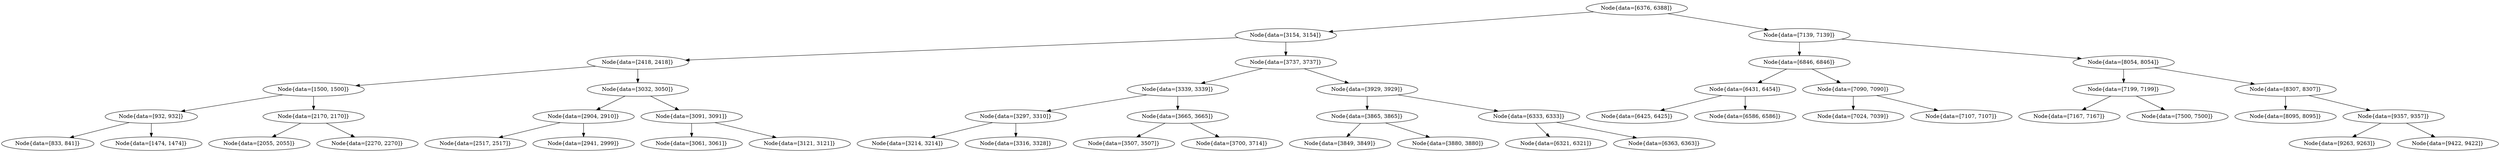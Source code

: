 digraph G{
1482087396 [label="Node{data=[6376, 6388]}"]
1482087396 -> 2115368148
2115368148 [label="Node{data=[3154, 3154]}"]
2115368148 -> 1510312933
1510312933 [label="Node{data=[2418, 2418]}"]
1510312933 -> 1320122626
1320122626 [label="Node{data=[1500, 1500]}"]
1320122626 -> 549982920
549982920 [label="Node{data=[932, 932]}"]
549982920 -> 1907028305
1907028305 [label="Node{data=[833, 841]}"]
549982920 -> 117839394
117839394 [label="Node{data=[1474, 1474]}"]
1320122626 -> 852760745
852760745 [label="Node{data=[2170, 2170]}"]
852760745 -> 1391067753
1391067753 [label="Node{data=[2055, 2055]}"]
852760745 -> 1953251612
1953251612 [label="Node{data=[2270, 2270]}"]
1510312933 -> 1139605173
1139605173 [label="Node{data=[3032, 3050]}"]
1139605173 -> 1374664497
1374664497 [label="Node{data=[2904, 2910]}"]
1374664497 -> 1402211887
1402211887 [label="Node{data=[2517, 2517]}"]
1374664497 -> 1172754912
1172754912 [label="Node{data=[2941, 2999]}"]
1139605173 -> 1641776831
1641776831 [label="Node{data=[3091, 3091]}"]
1641776831 -> 1302459274
1302459274 [label="Node{data=[3061, 3061]}"]
1641776831 -> 1043822951
1043822951 [label="Node{data=[3121, 3121]}"]
2115368148 -> 1303238288
1303238288 [label="Node{data=[3737, 3737]}"]
1303238288 -> 1887326180
1887326180 [label="Node{data=[3339, 3339]}"]
1887326180 -> 847372226
847372226 [label="Node{data=[3297, 3310]}"]
847372226 -> 930641076
930641076 [label="Node{data=[3214, 3214]}"]
847372226 -> 339881373
339881373 [label="Node{data=[3316, 3328]}"]
1887326180 -> 381768094
381768094 [label="Node{data=[3665, 3665]}"]
381768094 -> 704832331
704832331 [label="Node{data=[3507, 3507]}"]
381768094 -> 1588330347
1588330347 [label="Node{data=[3700, 3714]}"]
1303238288 -> 1526730726
1526730726 [label="Node{data=[3929, 3929]}"]
1526730726 -> 1196550329
1196550329 [label="Node{data=[3865, 3865]}"]
1196550329 -> 2062828451
2062828451 [label="Node{data=[3849, 3849]}"]
1196550329 -> 2066066225
2066066225 [label="Node{data=[3880, 3880]}"]
1526730726 -> 536994956
536994956 [label="Node{data=[6333, 6333]}"]
536994956 -> 1759368213
1759368213 [label="Node{data=[6321, 6321]}"]
536994956 -> 812415990
812415990 [label="Node{data=[6363, 6363]}"]
1482087396 -> 1715876585
1715876585 [label="Node{data=[7139, 7139]}"]
1715876585 -> 1229754153
1229754153 [label="Node{data=[6846, 6846]}"]
1229754153 -> 1329043305
1329043305 [label="Node{data=[6431, 6454]}"]
1329043305 -> 475526834
475526834 [label="Node{data=[6425, 6425]}"]
1329043305 -> 1263623851
1263623851 [label="Node{data=[6586, 6586]}"]
1229754153 -> 1724495151
1724495151 [label="Node{data=[7090, 7090]}"]
1724495151 -> 355920448
355920448 [label="Node{data=[7024, 7039]}"]
1724495151 -> 913796146
913796146 [label="Node{data=[7107, 7107]}"]
1715876585 -> 2006112337
2006112337 [label="Node{data=[8054, 8054]}"]
2006112337 -> 1557752641
1557752641 [label="Node{data=[7199, 7199]}"]
1557752641 -> 2116025968
2116025968 [label="Node{data=[7167, 7167]}"]
1557752641 -> 1929649021
1929649021 [label="Node{data=[7500, 7500]}"]
2006112337 -> 305468700
305468700 [label="Node{data=[8307, 8307]}"]
305468700 -> 94500728
94500728 [label="Node{data=[8095, 8095]}"]
305468700 -> 80504258
80504258 [label="Node{data=[9357, 9357]}"]
80504258 -> 1463835093
1463835093 [label="Node{data=[9263, 9263]}"]
80504258 -> 1835477972
1835477972 [label="Node{data=[9422, 9422]}"]
}